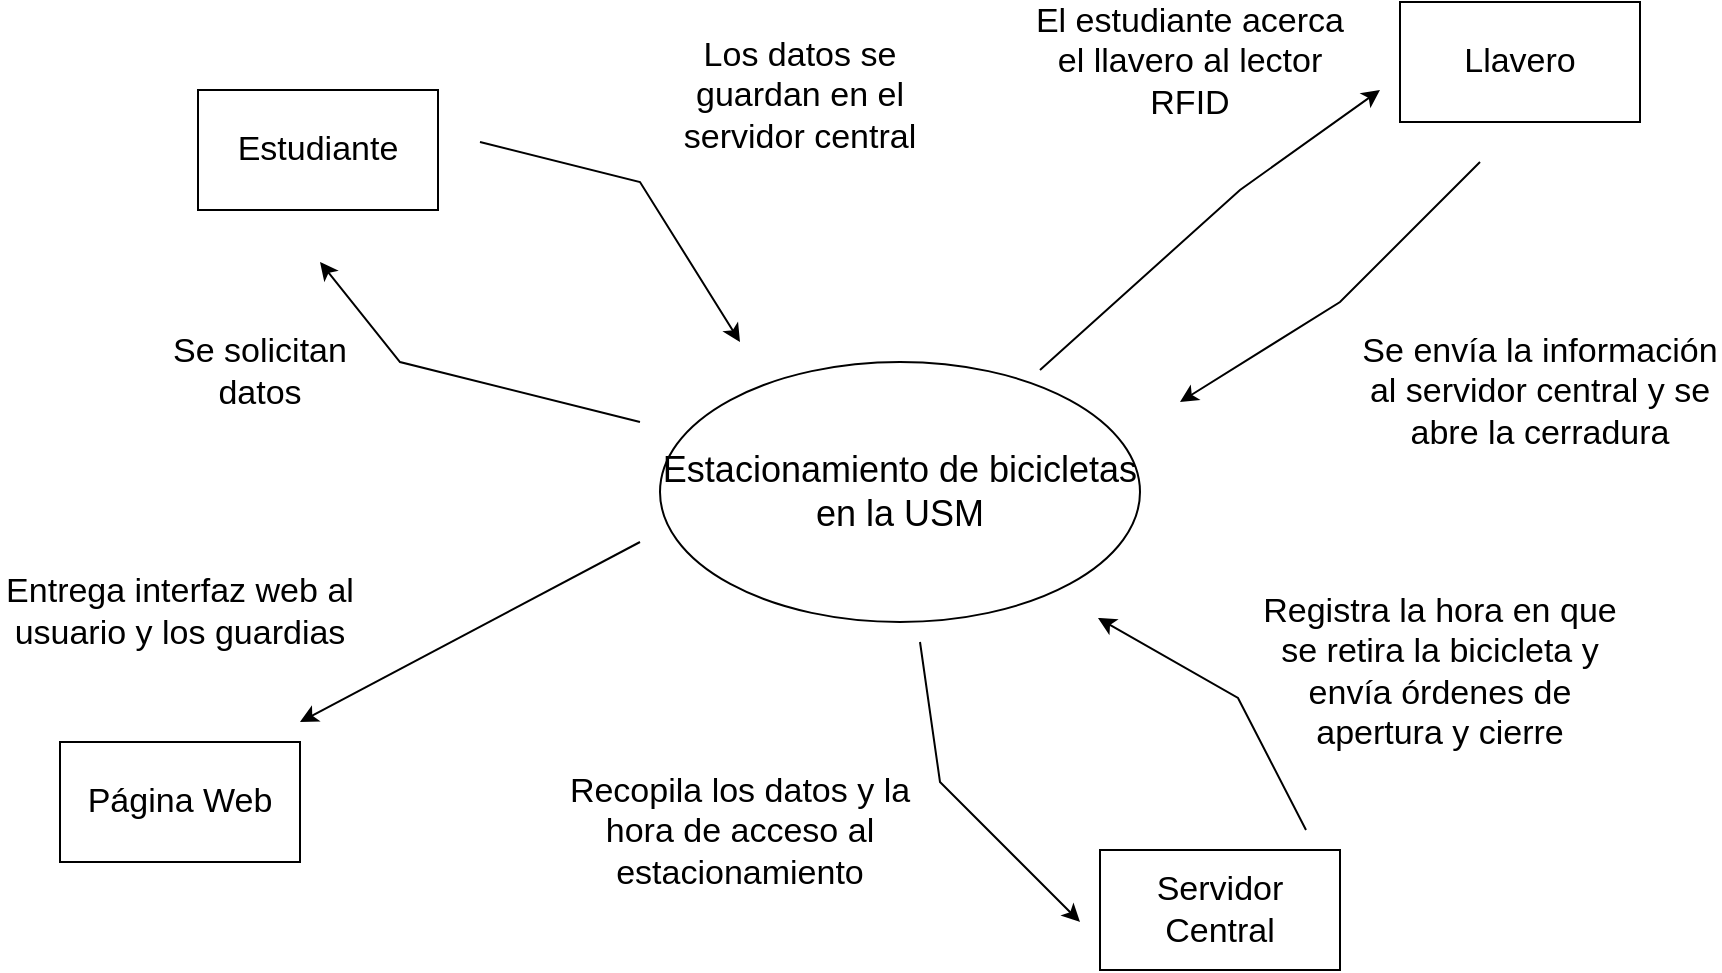 <mxfile version="24.4.8" type="device">
  <diagram name="Page-1" id="KoP7njtCworViHrCnJjv">
    <mxGraphModel dx="1384" dy="838" grid="1" gridSize="10" guides="1" tooltips="1" connect="1" arrows="1" fold="1" page="1" pageScale="1" pageWidth="1100" pageHeight="850" math="0" shadow="0">
      <root>
        <mxCell id="0" />
        <mxCell id="1" parent="0" />
        <mxCell id="Q9otqVJlc2ox9_VG591W-1" value="&lt;font style=&quot;font-size: 18px;&quot;&gt;Estacionamiento de bicicletas en la USM&lt;/font&gt;" style="ellipse;whiteSpace=wrap;html=1;" parent="1" vertex="1">
          <mxGeometry x="430" y="360" width="240" height="130" as="geometry" />
        </mxCell>
        <mxCell id="Q9otqVJlc2ox9_VG591W-2" value="&lt;font style=&quot;font-size: 17px;&quot;&gt;Estudiante&lt;/font&gt;" style="rounded=0;whiteSpace=wrap;html=1;" parent="1" vertex="1">
          <mxGeometry x="199" y="224" width="120" height="60" as="geometry" />
        </mxCell>
        <mxCell id="Q9otqVJlc2ox9_VG591W-3" value="&lt;font style=&quot;font-size: 17px;&quot;&gt;Llavero&lt;/font&gt;" style="rounded=0;whiteSpace=wrap;html=1;" parent="1" vertex="1">
          <mxGeometry x="800" y="180" width="120" height="60" as="geometry" />
        </mxCell>
        <mxCell id="Q9otqVJlc2ox9_VG591W-4" value="&lt;font style=&quot;font-size: 17px;&quot;&gt;Página Web&lt;/font&gt;" style="rounded=0;whiteSpace=wrap;html=1;" parent="1" vertex="1">
          <mxGeometry x="130" y="550" width="120" height="60" as="geometry" />
        </mxCell>
        <mxCell id="Q9otqVJlc2ox9_VG591W-5" value="&lt;font style=&quot;font-size: 17px;&quot;&gt;Servidor Central&lt;/font&gt;" style="rounded=0;whiteSpace=wrap;html=1;" parent="1" vertex="1">
          <mxGeometry x="650" y="604" width="120" height="60" as="geometry" />
        </mxCell>
        <mxCell id="Q9otqVJlc2ox9_VG591W-6" value="" style="endArrow=classic;html=1;rounded=0;" parent="1" edge="1">
          <mxGeometry width="50" height="50" relative="1" as="geometry">
            <mxPoint x="560" y="500" as="sourcePoint" />
            <mxPoint x="640" y="640" as="targetPoint" />
            <Array as="points">
              <mxPoint x="570" y="570" />
            </Array>
          </mxGeometry>
        </mxCell>
        <mxCell id="Q9otqVJlc2ox9_VG591W-7" value="" style="endArrow=classic;html=1;rounded=0;exitX=0.95;exitY=-0.067;exitDx=0;exitDy=0;exitPerimeter=0;" parent="1" edge="1">
          <mxGeometry width="50" height="50" relative="1" as="geometry">
            <mxPoint x="753" y="593.98" as="sourcePoint" />
            <mxPoint x="649" y="488" as="targetPoint" />
            <Array as="points">
              <mxPoint x="719" y="528" />
            </Array>
          </mxGeometry>
        </mxCell>
        <mxCell id="Q9otqVJlc2ox9_VG591W-9" value="&lt;font style=&quot;font-size: 17px;&quot;&gt;Se envía la información al servidor central y se abre la cerradura&lt;/font&gt;" style="text;html=1;align=center;verticalAlign=middle;whiteSpace=wrap;rounded=0;" parent="1" vertex="1">
          <mxGeometry x="780" y="330" width="180" height="90" as="geometry" />
        </mxCell>
        <mxCell id="Q9otqVJlc2ox9_VG591W-10" value="&lt;span style=&quot;font-size: 17px;&quot;&gt;Registra la hora en que se retira la bicicleta y envía órdenes de apertura y cierre&lt;/span&gt;" style="text;html=1;align=center;verticalAlign=middle;whiteSpace=wrap;rounded=0;" parent="1" vertex="1">
          <mxGeometry x="730" y="470" width="180" height="90" as="geometry" />
        </mxCell>
        <mxCell id="Q9otqVJlc2ox9_VG591W-11" value="&lt;span style=&quot;font-size: 17px;&quot;&gt;Recopila los datos y la hora de acceso al estacionamiento&lt;/span&gt;" style="text;html=1;align=center;verticalAlign=middle;whiteSpace=wrap;rounded=0;" parent="1" vertex="1">
          <mxGeometry x="380" y="550" width="180" height="90" as="geometry" />
        </mxCell>
        <mxCell id="Q9otqVJlc2ox9_VG591W-12" value="" style="endArrow=classic;html=1;rounded=0;" parent="1" edge="1">
          <mxGeometry width="50" height="50" relative="1" as="geometry">
            <mxPoint x="420" y="450" as="sourcePoint" />
            <mxPoint x="250" y="540" as="targetPoint" />
          </mxGeometry>
        </mxCell>
        <mxCell id="Q9otqVJlc2ox9_VG591W-13" value="&lt;span style=&quot;font-size: 17px;&quot;&gt;Entrega interfaz web al usuario y los guardias&lt;/span&gt;" style="text;html=1;align=center;verticalAlign=middle;whiteSpace=wrap;rounded=0;" parent="1" vertex="1">
          <mxGeometry x="100" y="440" width="180" height="90" as="geometry" />
        </mxCell>
        <mxCell id="Q9otqVJlc2ox9_VG591W-14" value="" style="endArrow=classic;html=1;rounded=0;" parent="1" edge="1">
          <mxGeometry width="50" height="50" relative="1" as="geometry">
            <mxPoint x="420" y="390" as="sourcePoint" />
            <mxPoint x="260" y="310" as="targetPoint" />
            <Array as="points">
              <mxPoint x="300" y="360" />
            </Array>
          </mxGeometry>
        </mxCell>
        <mxCell id="Q9otqVJlc2ox9_VG591W-15" value="" style="endArrow=classic;html=1;rounded=0;" parent="1" edge="1">
          <mxGeometry width="50" height="50" relative="1" as="geometry">
            <mxPoint x="340" y="250" as="sourcePoint" />
            <mxPoint x="470" y="350" as="targetPoint" />
            <Array as="points">
              <mxPoint x="420" y="270" />
            </Array>
          </mxGeometry>
        </mxCell>
        <mxCell id="Q9otqVJlc2ox9_VG591W-16" value="&lt;font style=&quot;font-size: 17px;&quot;&gt;Se solicitan datos&lt;/font&gt;" style="text;html=1;align=center;verticalAlign=middle;whiteSpace=wrap;rounded=0;" parent="1" vertex="1">
          <mxGeometry x="170" y="340" width="120" height="50" as="geometry" />
        </mxCell>
        <mxCell id="Q9otqVJlc2ox9_VG591W-17" value="&lt;font style=&quot;font-size: 17px;&quot;&gt;Los datos se guardan en el servidor central&lt;/font&gt;" style="text;html=1;align=center;verticalAlign=middle;whiteSpace=wrap;rounded=0;" parent="1" vertex="1">
          <mxGeometry x="430" y="200" width="140" height="54" as="geometry" />
        </mxCell>
        <mxCell id="Q9otqVJlc2ox9_VG591W-18" value="" style="endArrow=classic;html=1;rounded=0;" parent="1" edge="1">
          <mxGeometry width="50" height="50" relative="1" as="geometry">
            <mxPoint x="620" y="364" as="sourcePoint" />
            <mxPoint x="790" y="224" as="targetPoint" />
            <Array as="points">
              <mxPoint x="720" y="274" />
            </Array>
          </mxGeometry>
        </mxCell>
        <mxCell id="Q9otqVJlc2ox9_VG591W-19" value="" style="endArrow=classic;html=1;rounded=0;" parent="1" edge="1">
          <mxGeometry width="50" height="50" relative="1" as="geometry">
            <mxPoint x="840" y="260" as="sourcePoint" />
            <mxPoint x="690" y="380" as="targetPoint" />
            <Array as="points">
              <mxPoint x="770" y="330" />
            </Array>
          </mxGeometry>
        </mxCell>
        <mxCell id="Q9otqVJlc2ox9_VG591W-20" value="&lt;font style=&quot;font-size: 17px;&quot;&gt;El estudiante acerca el llavero al lector RFID&lt;/font&gt;" style="text;html=1;align=center;verticalAlign=middle;whiteSpace=wrap;rounded=0;" parent="1" vertex="1">
          <mxGeometry x="610" y="180" width="170" height="60" as="geometry" />
        </mxCell>
      </root>
    </mxGraphModel>
  </diagram>
</mxfile>
